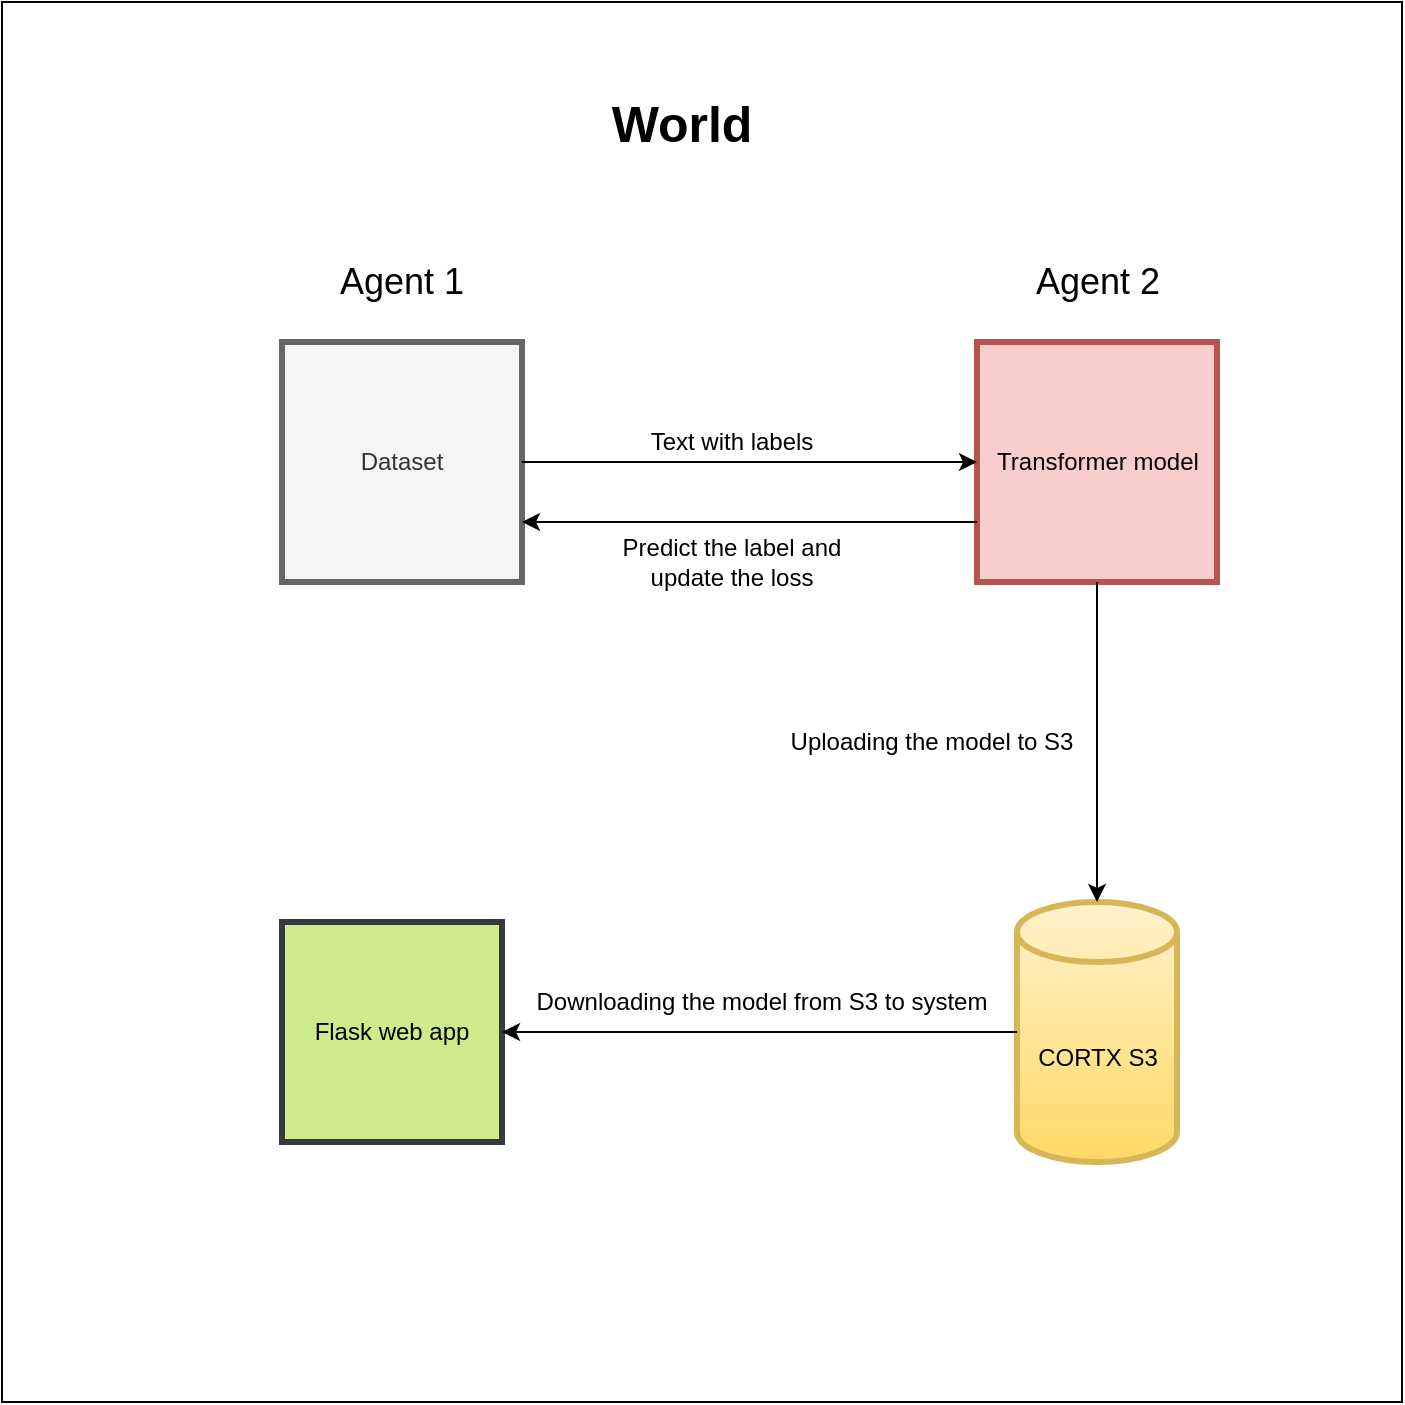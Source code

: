 <mxfile version="14.6.6" type="github">
  <diagram id="cHTkirek6MycF9Q-MXVf" name="Page-1">
    <mxGraphModel dx="934" dy="1614" grid="1" gridSize="10" guides="1" tooltips="1" connect="1" arrows="1" fold="1" page="1" pageScale="1" pageWidth="850" pageHeight="1100" math="0" shadow="0">
      <root>
        <mxCell id="0" />
        <mxCell id="1" parent="0" />
        <mxCell id="hMvDqQn-yTiB0dJydoLx-1" value="" style="whiteSpace=wrap;html=1;aspect=fixed;" vertex="1" parent="1">
          <mxGeometry x="70" y="-110" width="700" height="700" as="geometry" />
        </mxCell>
        <mxCell id="hMvDqQn-yTiB0dJydoLx-2" value="Transformer model" style="whiteSpace=wrap;html=1;aspect=fixed;strokeWidth=3;fillColor=#f8cecc;strokeColor=#b85450;" vertex="1" parent="1">
          <mxGeometry x="557.5" y="60" width="120" height="120" as="geometry" />
        </mxCell>
        <mxCell id="hMvDqQn-yTiB0dJydoLx-3" value="Dataset" style="whiteSpace=wrap;html=1;aspect=fixed;strokeWidth=3;fillColor=#f5f5f5;strokeColor=#666666;fontColor=#333333;" vertex="1" parent="1">
          <mxGeometry x="210" y="60" width="120" height="120" as="geometry" />
        </mxCell>
        <mxCell id="hMvDqQn-yTiB0dJydoLx-4" value="&lt;font style=&quot;font-size: 18px&quot;&gt;Agent 1&lt;/font&gt;" style="text;html=1;strokeColor=none;fillColor=none;align=center;verticalAlign=middle;whiteSpace=wrap;rounded=0;" vertex="1" parent="1">
          <mxGeometry x="235" y="20" width="70" height="20" as="geometry" />
        </mxCell>
        <mxCell id="hMvDqQn-yTiB0dJydoLx-5" value="&lt;font style=&quot;font-size: 18px&quot;&gt;Agent 2&lt;/font&gt;" style="text;html=1;strokeColor=none;fillColor=none;align=center;verticalAlign=middle;whiteSpace=wrap;rounded=0;" vertex="1" parent="1">
          <mxGeometry x="582.5" y="20" width="70" height="20" as="geometry" />
        </mxCell>
        <mxCell id="hMvDqQn-yTiB0dJydoLx-6" value="&lt;b&gt;&lt;font style=&quot;font-size: 25px&quot;&gt;World&lt;/font&gt;&lt;/b&gt;" style="text;html=1;strokeColor=none;fillColor=none;align=center;verticalAlign=middle;whiteSpace=wrap;rounded=0;" vertex="1" parent="1">
          <mxGeometry x="390" y="-60" width="40" height="20" as="geometry" />
        </mxCell>
        <mxCell id="hMvDqQn-yTiB0dJydoLx-8" value="" style="endArrow=classic;html=1;entryX=0;entryY=0.5;entryDx=0;entryDy=0;" edge="1" parent="1" source="hMvDqQn-yTiB0dJydoLx-3" target="hMvDqQn-yTiB0dJydoLx-2">
          <mxGeometry width="50" height="50" relative="1" as="geometry">
            <mxPoint x="355" y="250" as="sourcePoint" />
            <mxPoint x="405" y="200" as="targetPoint" />
          </mxGeometry>
        </mxCell>
        <mxCell id="hMvDqQn-yTiB0dJydoLx-9" value="" style="endArrow=classic;html=1;exitX=0;exitY=0.75;exitDx=0;exitDy=0;entryX=1;entryY=0.75;entryDx=0;entryDy=0;" edge="1" parent="1" source="hMvDqQn-yTiB0dJydoLx-2" target="hMvDqQn-yTiB0dJydoLx-3">
          <mxGeometry width="50" height="50" relative="1" as="geometry">
            <mxPoint x="395" y="290" as="sourcePoint" />
            <mxPoint x="445" y="240" as="targetPoint" />
          </mxGeometry>
        </mxCell>
        <mxCell id="hMvDqQn-yTiB0dJydoLx-10" value="Text with labels" style="text;html=1;strokeColor=none;fillColor=none;align=center;verticalAlign=middle;whiteSpace=wrap;rounded=0;" vertex="1" parent="1">
          <mxGeometry x="370" y="100" width="130" height="20" as="geometry" />
        </mxCell>
        <mxCell id="hMvDqQn-yTiB0dJydoLx-11" value="Predict the label and update the loss" style="text;html=1;strokeColor=none;fillColor=none;align=center;verticalAlign=middle;whiteSpace=wrap;rounded=0;" vertex="1" parent="1">
          <mxGeometry x="370" y="160" width="130" height="20" as="geometry" />
        </mxCell>
        <mxCell id="hMvDqQn-yTiB0dJydoLx-17" value="CORTX S3" style="shape=cylinder3;whiteSpace=wrap;html=1;boundedLbl=1;backgroundOutline=1;size=15;strokeWidth=3;fillColor=#fff2cc;strokeColor=#d6b656;gradientColor=#ffd966;" vertex="1" parent="1">
          <mxGeometry x="577.5" y="340" width="80" height="130" as="geometry" />
        </mxCell>
        <mxCell id="hMvDqQn-yTiB0dJydoLx-20" value="" style="endArrow=classic;html=1;entryX=0.5;entryY=0;entryDx=0;entryDy=0;entryPerimeter=0;exitX=0.5;exitY=1;exitDx=0;exitDy=0;" edge="1" parent="1" source="hMvDqQn-yTiB0dJydoLx-2" target="hMvDqQn-yTiB0dJydoLx-17">
          <mxGeometry width="50" height="50" relative="1" as="geometry">
            <mxPoint x="620" y="200" as="sourcePoint" />
            <mxPoint x="450" y="140" as="targetPoint" />
          </mxGeometry>
        </mxCell>
        <mxCell id="hMvDqQn-yTiB0dJydoLx-21" value="Flask web app" style="whiteSpace=wrap;html=1;aspect=fixed;strokeWidth=3;fillColor=#cdeb8b;strokeColor=#36393d;" vertex="1" parent="1">
          <mxGeometry x="210" y="350" width="110" height="110" as="geometry" />
        </mxCell>
        <mxCell id="hMvDqQn-yTiB0dJydoLx-22" value="" style="endArrow=classic;html=1;entryX=1;entryY=0.5;entryDx=0;entryDy=0;exitX=0;exitY=0.5;exitDx=0;exitDy=0;exitPerimeter=0;" edge="1" parent="1" source="hMvDqQn-yTiB0dJydoLx-17" target="hMvDqQn-yTiB0dJydoLx-21">
          <mxGeometry width="50" height="50" relative="1" as="geometry">
            <mxPoint x="400" y="230" as="sourcePoint" />
            <mxPoint x="450" y="180" as="targetPoint" />
          </mxGeometry>
        </mxCell>
        <mxCell id="hMvDqQn-yTiB0dJydoLx-23" value="Uploading the model to S3" style="text;html=1;strokeColor=none;fillColor=none;align=center;verticalAlign=middle;whiteSpace=wrap;rounded=0;" vertex="1" parent="1">
          <mxGeometry x="460" y="250" width="150" height="20" as="geometry" />
        </mxCell>
        <mxCell id="hMvDqQn-yTiB0dJydoLx-24" value="Downloading the model from S3 to system" style="text;html=1;strokeColor=none;fillColor=none;align=center;verticalAlign=middle;whiteSpace=wrap;rounded=0;" vertex="1" parent="1">
          <mxGeometry x="330" y="380" width="240" height="20" as="geometry" />
        </mxCell>
      </root>
    </mxGraphModel>
  </diagram>
</mxfile>
